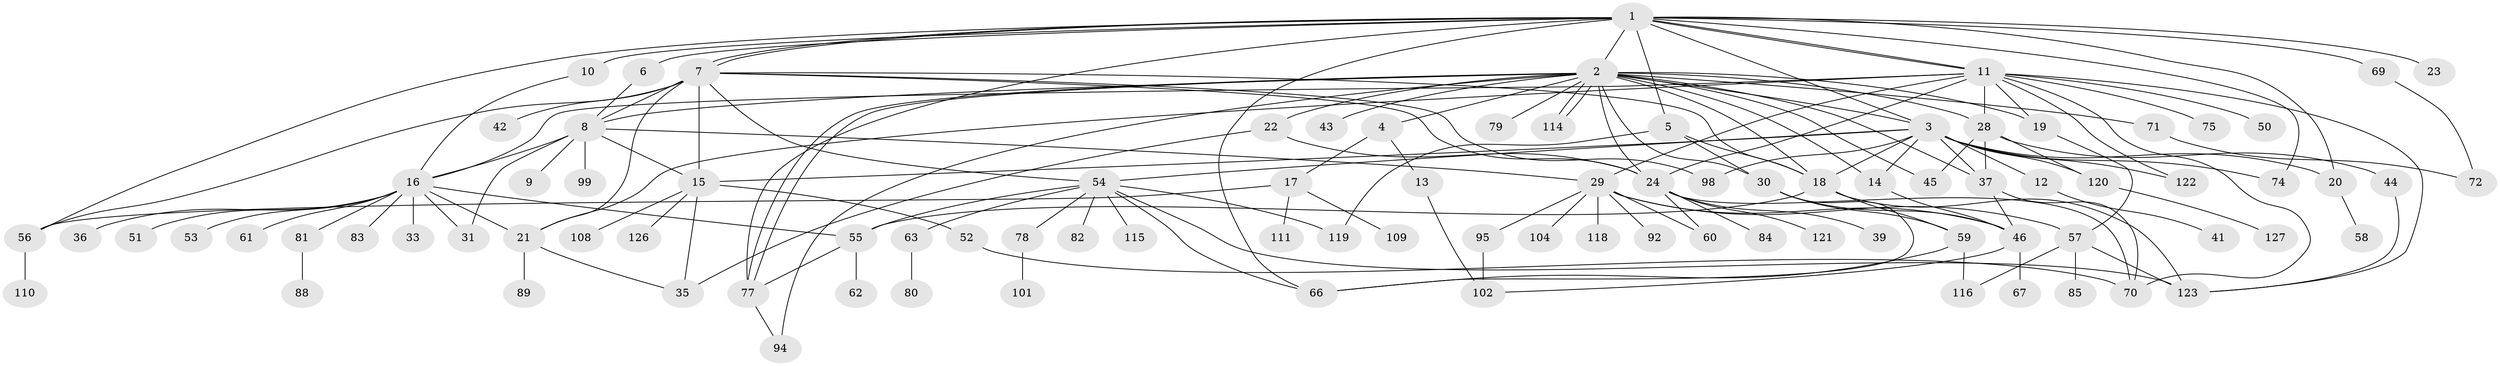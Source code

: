// original degree distribution, {19: 0.0078125, 21: 0.0078125, 12: 0.0078125, 3: 0.1640625, 4: 0.0546875, 13: 0.0078125, 9: 0.0234375, 1: 0.3828125, 10: 0.0234375, 2: 0.21875, 8: 0.0078125, 7: 0.0078125, 5: 0.0703125, 6: 0.015625}
// Generated by graph-tools (version 1.1) at 2025/41/03/06/25 10:41:44]
// undirected, 95 vertices, 158 edges
graph export_dot {
graph [start="1"]
  node [color=gray90,style=filled];
  1 [super="+38"];
  2 [super="+86"];
  3 [super="+34"];
  4;
  5 [super="+90"];
  6 [super="+91"];
  7 [super="+65"];
  8 [super="+68"];
  9;
  10 [super="+73"];
  11 [super="+100"];
  12;
  13 [super="+25"];
  14;
  15 [super="+27"];
  16 [super="+32"];
  17 [super="+26"];
  18 [super="+87"];
  19;
  20 [super="+49"];
  21 [super="+96"];
  22;
  23 [super="+40"];
  24 [super="+76"];
  28 [super="+112"];
  29 [super="+48"];
  30 [super="+64"];
  31;
  33;
  35;
  36;
  37;
  39;
  41;
  42;
  43;
  44;
  45;
  46 [super="+47"];
  50;
  51;
  52;
  53;
  54 [super="+105"];
  55;
  56 [super="+93"];
  57 [super="+103"];
  58;
  59 [super="+128"];
  60;
  61;
  62;
  63;
  66 [super="+106"];
  67;
  69;
  70 [super="+113"];
  71;
  72;
  74;
  75;
  77 [super="+107"];
  78 [super="+97"];
  79;
  80;
  81 [super="+124"];
  82;
  83;
  84;
  85;
  88;
  89;
  92;
  94 [super="+125"];
  95;
  98;
  99;
  101;
  102 [super="+117"];
  104;
  108;
  109;
  110;
  111;
  114;
  115;
  116;
  118;
  119;
  120;
  121;
  122;
  123;
  126;
  127;
  1 -- 2;
  1 -- 3;
  1 -- 5;
  1 -- 6;
  1 -- 7;
  1 -- 7;
  1 -- 10 [weight=2];
  1 -- 11;
  1 -- 11;
  1 -- 20 [weight=2];
  1 -- 23;
  1 -- 56;
  1 -- 66;
  1 -- 69;
  1 -- 74;
  1 -- 77;
  2 -- 3;
  2 -- 4;
  2 -- 8;
  2 -- 14;
  2 -- 18;
  2 -- 19;
  2 -- 22;
  2 -- 24;
  2 -- 28;
  2 -- 30;
  2 -- 37;
  2 -- 43;
  2 -- 71;
  2 -- 77;
  2 -- 77;
  2 -- 79;
  2 -- 94;
  2 -- 114;
  2 -- 114;
  2 -- 45;
  3 -- 12;
  3 -- 15;
  3 -- 37;
  3 -- 54;
  3 -- 74;
  3 -- 98;
  3 -- 120;
  3 -- 122;
  3 -- 14;
  3 -- 18;
  3 -- 20;
  4 -- 13;
  4 -- 17;
  5 -- 30;
  5 -- 18;
  5 -- 119;
  6 -- 8;
  7 -- 8;
  7 -- 15;
  7 -- 21;
  7 -- 24;
  7 -- 42;
  7 -- 98;
  7 -- 18;
  7 -- 54;
  7 -- 56;
  8 -- 9;
  8 -- 15;
  8 -- 16;
  8 -- 29;
  8 -- 31;
  8 -- 99;
  10 -- 16;
  11 -- 19;
  11 -- 28;
  11 -- 50;
  11 -- 75;
  11 -- 123;
  11 -- 16;
  11 -- 21;
  11 -- 70;
  11 -- 24;
  11 -- 122;
  11 -- 29;
  12 -- 41;
  13 -- 102;
  14 -- 46;
  15 -- 35;
  15 -- 108;
  15 -- 126;
  15 -- 52;
  16 -- 31;
  16 -- 36;
  16 -- 53;
  16 -- 55;
  16 -- 61;
  16 -- 81;
  16 -- 33;
  16 -- 83;
  16 -- 51;
  16 -- 21;
  17 -- 109;
  17 -- 111;
  17 -- 56;
  18 -- 55;
  18 -- 59;
  18 -- 123;
  19 -- 57;
  20 -- 58;
  21 -- 89;
  21 -- 35;
  22 -- 24;
  22 -- 35;
  24 -- 39;
  24 -- 60;
  24 -- 84;
  24 -- 121;
  24 -- 70;
  28 -- 37;
  28 -- 44;
  28 -- 45;
  28 -- 120;
  29 -- 46;
  29 -- 57;
  29 -- 60;
  29 -- 92;
  29 -- 95;
  29 -- 104;
  29 -- 118;
  30 -- 66;
  30 -- 59;
  30 -- 46;
  37 -- 46;
  37 -- 70;
  44 -- 123;
  46 -- 102;
  46 -- 67;
  52 -- 70;
  54 -- 55;
  54 -- 63;
  54 -- 78;
  54 -- 82;
  54 -- 115;
  54 -- 123;
  54 -- 119;
  54 -- 66;
  55 -- 62;
  55 -- 77;
  56 -- 110;
  57 -- 85;
  57 -- 123;
  57 -- 116;
  59 -- 66;
  59 -- 116;
  63 -- 80;
  69 -- 72;
  71 -- 72;
  77 -- 94;
  78 -- 101;
  81 -- 88;
  95 -- 102;
  120 -- 127;
}
